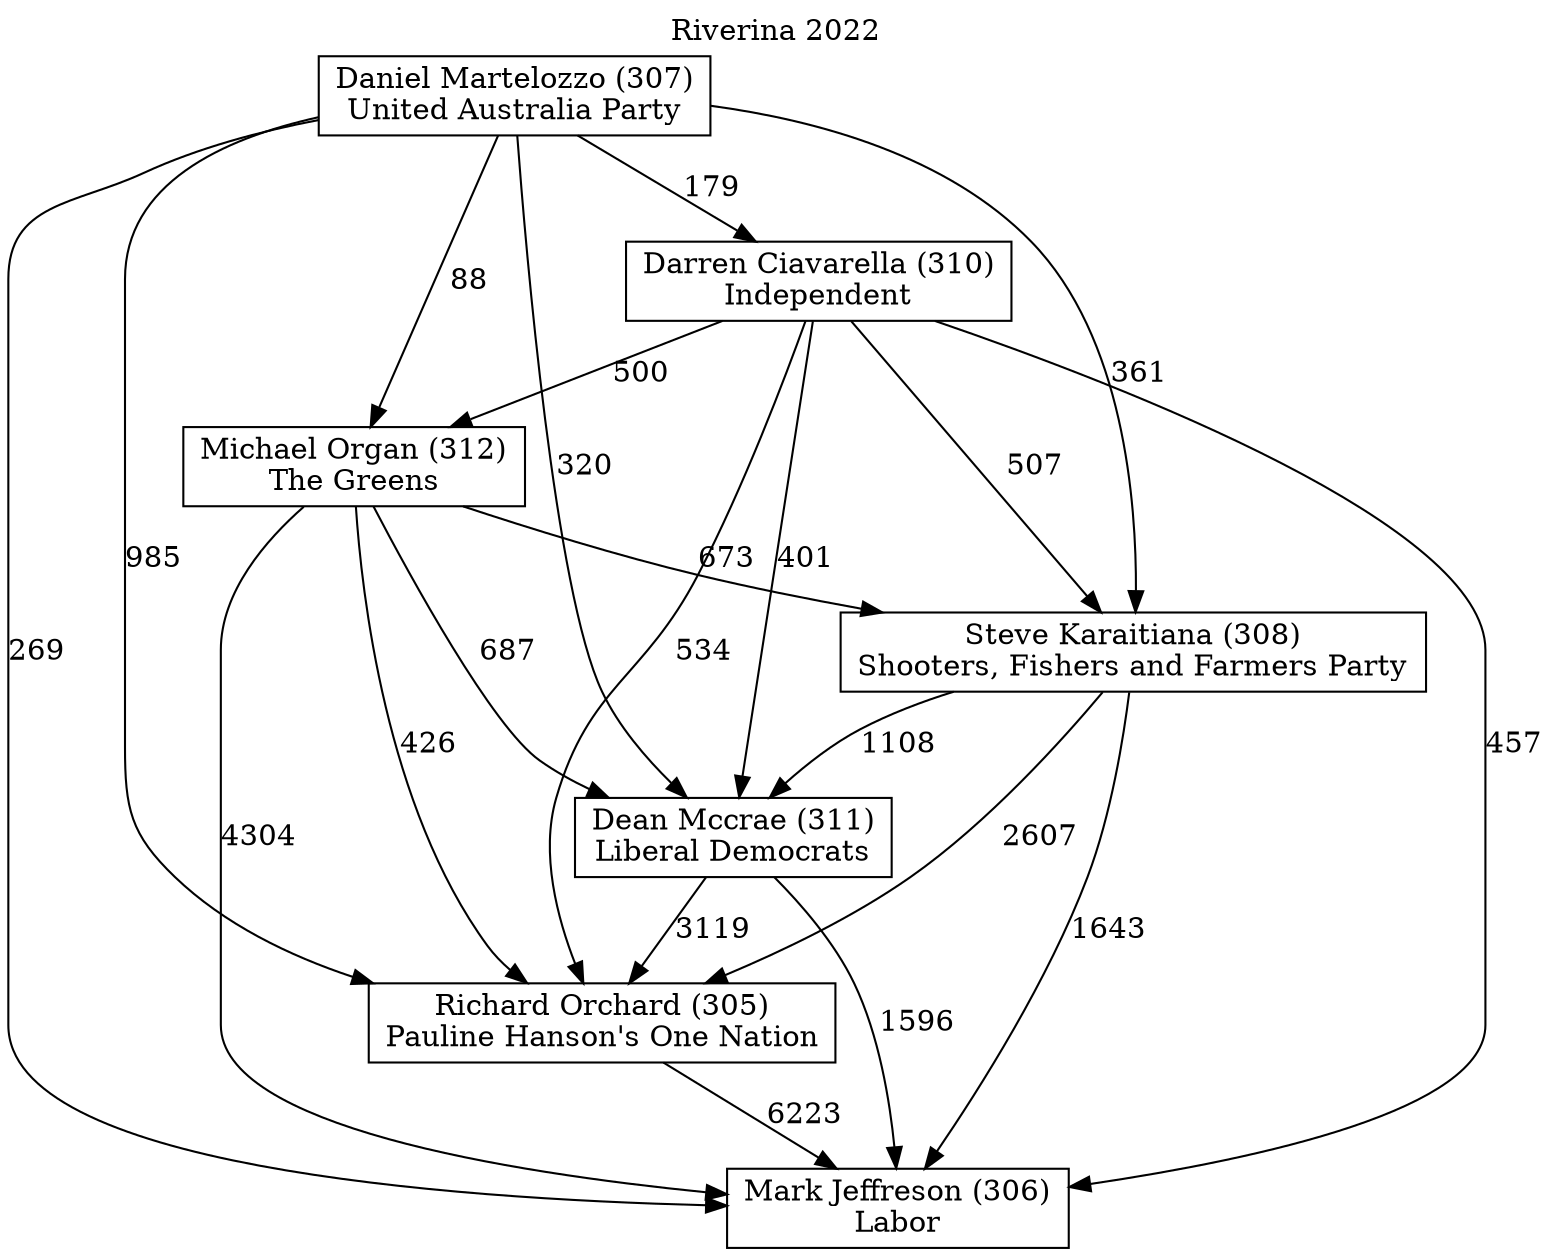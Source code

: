 // House preference flow
digraph "Mark Jeffreson (306)_Riverina_2022" {
	graph [label="Riverina 2022" labelloc=t mclimit=10]
	node [shape=box]
	"Michael Organ (312)" [label="Michael Organ (312)
The Greens"]
	"Daniel Martelozzo (307)" [label="Daniel Martelozzo (307)
United Australia Party"]
	"Steve Karaitiana (308)" [label="Steve Karaitiana (308)
Shooters, Fishers and Farmers Party"]
	"Dean Mccrae (311)" [label="Dean Mccrae (311)
Liberal Democrats"]
	"Mark Jeffreson (306)" [label="Mark Jeffreson (306)
Labor"]
	"Darren Ciavarella (310)" [label="Darren Ciavarella (310)
Independent"]
	"Richard Orchard (305)" [label="Richard Orchard (305)
Pauline Hanson's One Nation"]
	"Michael Organ (312)" -> "Mark Jeffreson (306)" [label=4304]
	"Daniel Martelozzo (307)" -> "Dean Mccrae (311)" [label=320]
	"Daniel Martelozzo (307)" -> "Michael Organ (312)" [label=88]
	"Darren Ciavarella (310)" -> "Richard Orchard (305)" [label=534]
	"Daniel Martelozzo (307)" -> "Darren Ciavarella (310)" [label=179]
	"Michael Organ (312)" -> "Dean Mccrae (311)" [label=687]
	"Steve Karaitiana (308)" -> "Dean Mccrae (311)" [label=1108]
	"Michael Organ (312)" -> "Steve Karaitiana (308)" [label=673]
	"Dean Mccrae (311)" -> "Richard Orchard (305)" [label=3119]
	"Daniel Martelozzo (307)" -> "Richard Orchard (305)" [label=985]
	"Steve Karaitiana (308)" -> "Richard Orchard (305)" [label=2607]
	"Richard Orchard (305)" -> "Mark Jeffreson (306)" [label=6223]
	"Darren Ciavarella (310)" -> "Steve Karaitiana (308)" [label=507]
	"Darren Ciavarella (310)" -> "Mark Jeffreson (306)" [label=457]
	"Michael Organ (312)" -> "Richard Orchard (305)" [label=426]
	"Darren Ciavarella (310)" -> "Michael Organ (312)" [label=500]
	"Steve Karaitiana (308)" -> "Mark Jeffreson (306)" [label=1643]
	"Daniel Martelozzo (307)" -> "Mark Jeffreson (306)" [label=269]
	"Dean Mccrae (311)" -> "Mark Jeffreson (306)" [label=1596]
	"Darren Ciavarella (310)" -> "Dean Mccrae (311)" [label=401]
	"Daniel Martelozzo (307)" -> "Steve Karaitiana (308)" [label=361]
}
